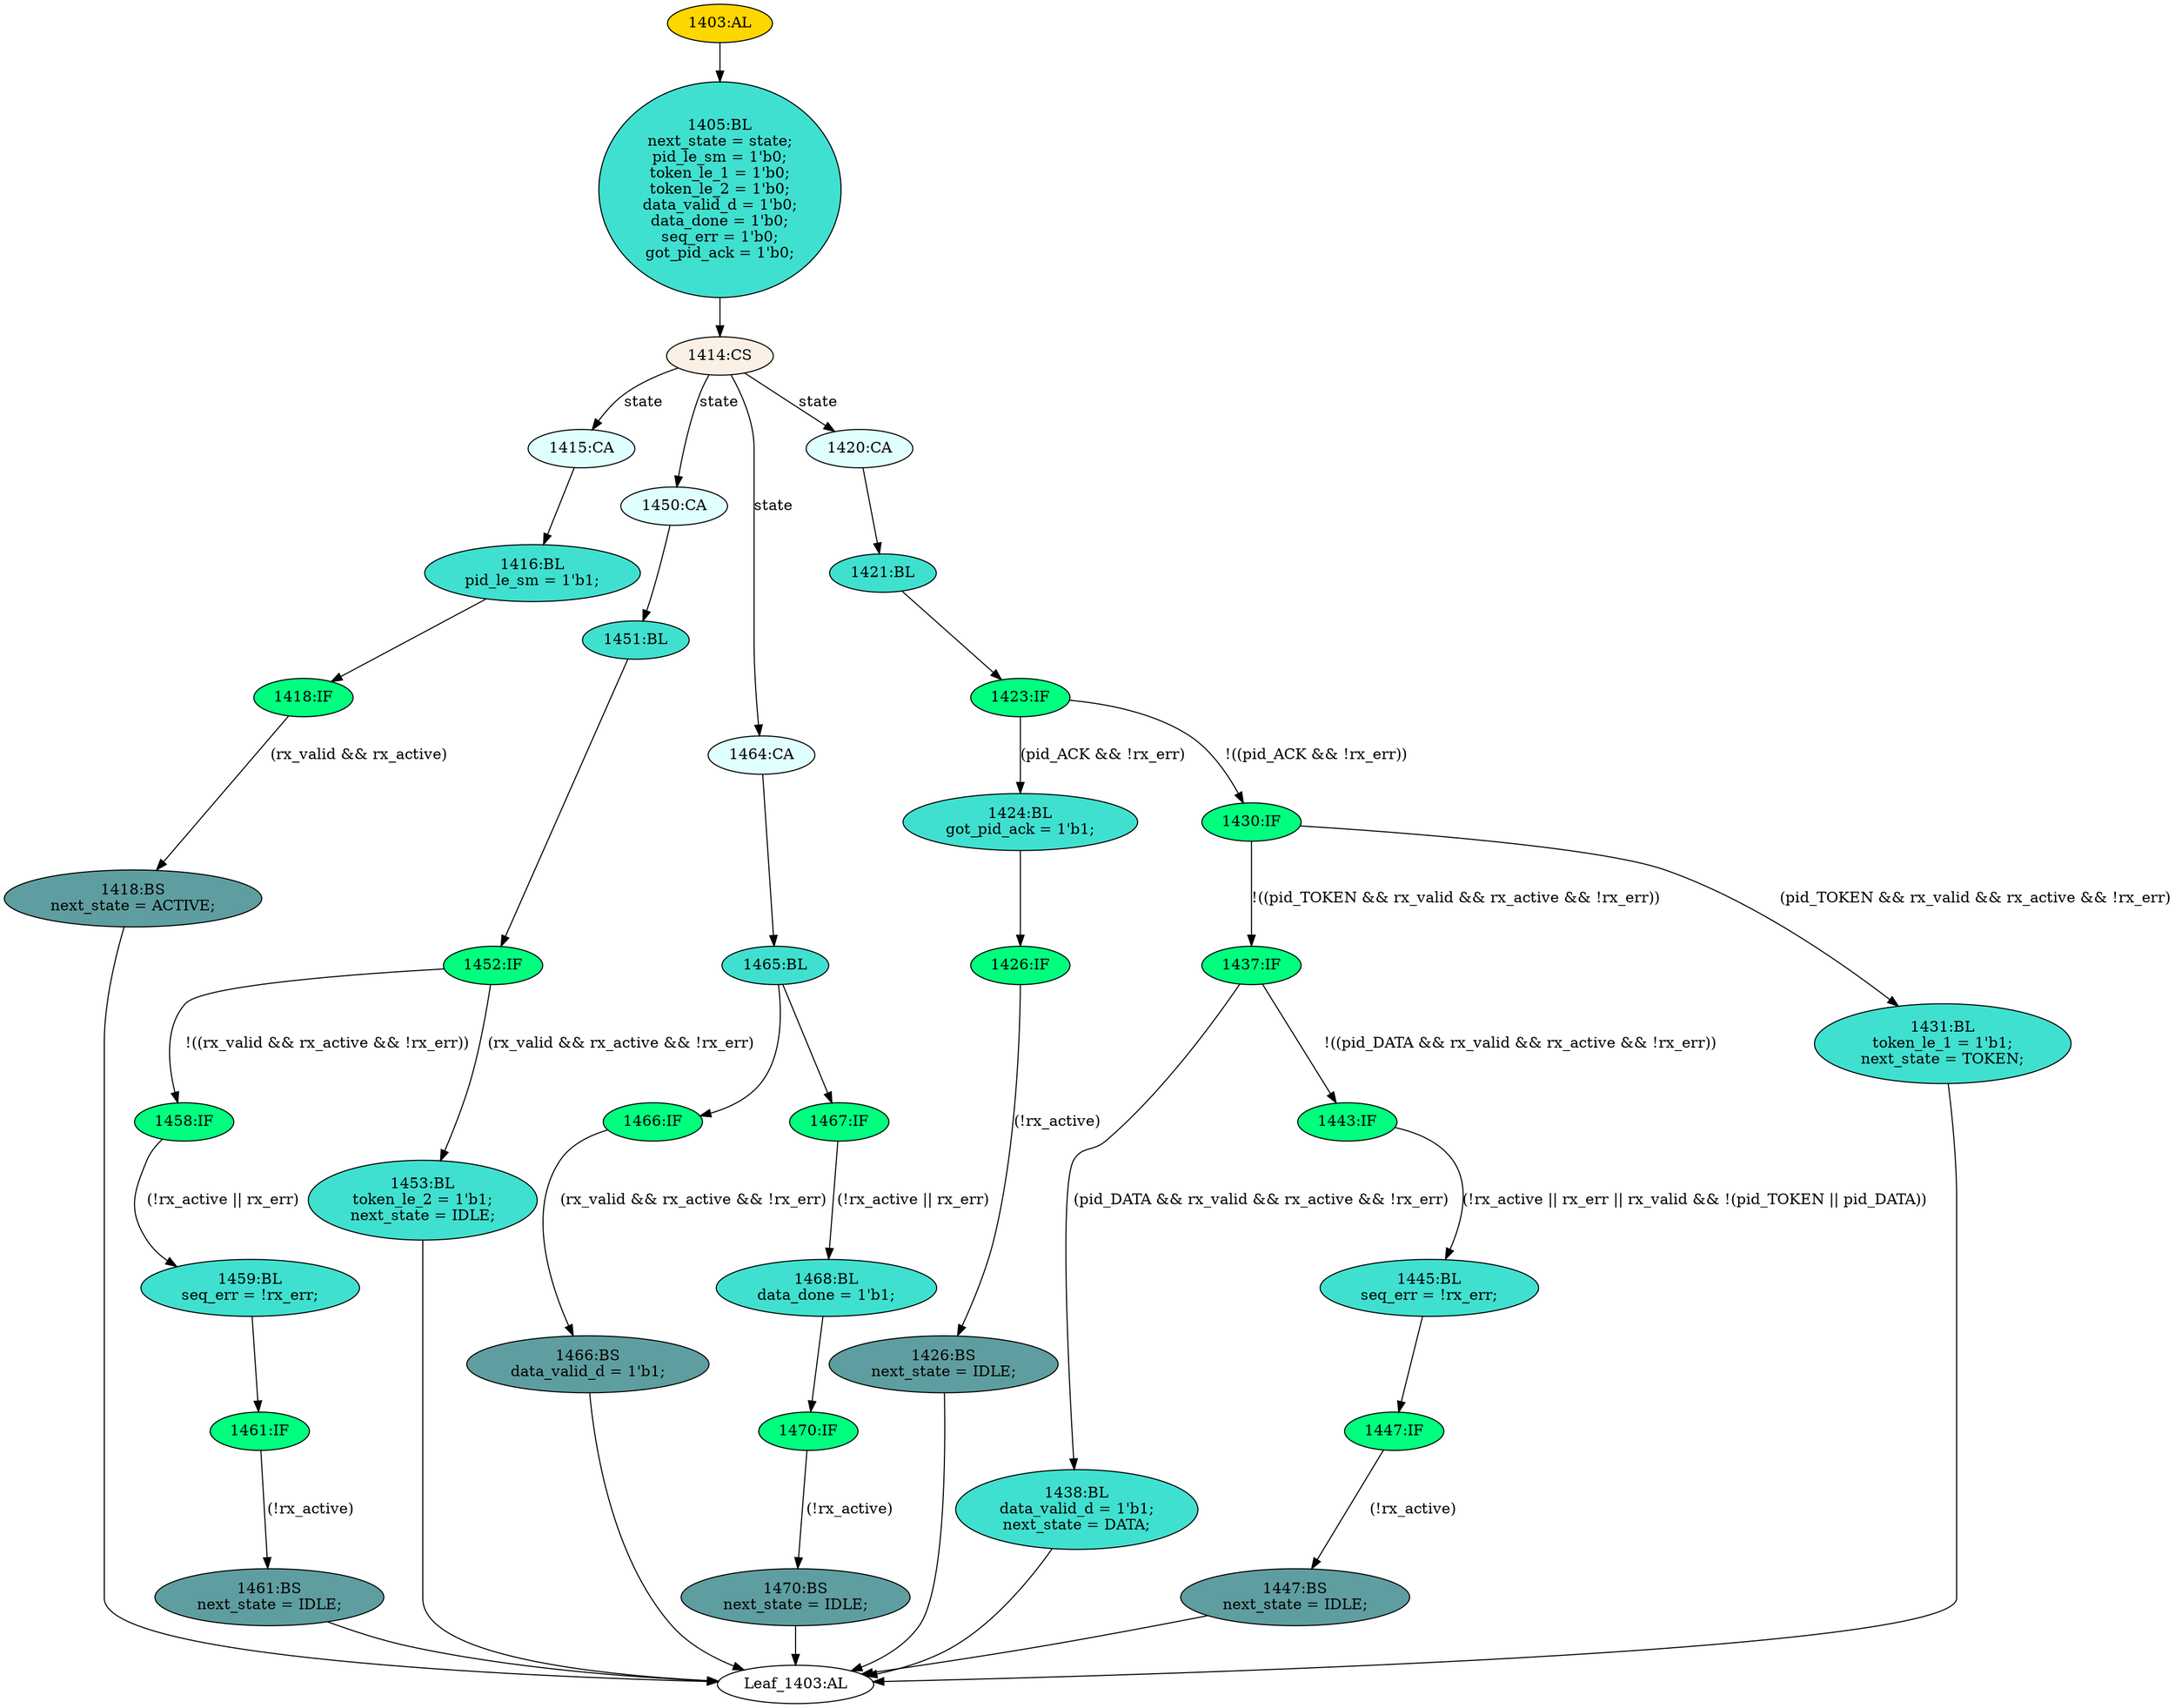 strict digraph "" {
	node [label="\N"];
	"1418:BS"	 [ast="<pyverilog.vparser.ast.BlockingSubstitution object at 0x7f0647e57a10>",
		fillcolor=cadetblue,
		label="1418:BS
next_state = ACTIVE;",
		statements="[<pyverilog.vparser.ast.BlockingSubstitution object at 0x7f0647e57a10>]",
		style=filled,
		typ=BlockingSubstitution];
	"Leaf_1403:AL"	 [def_var="['got_pid_ack', 'data_done', 'seq_err', 'token_le_1', 'token_le_2', 'pid_le_sm', 'data_valid_d', 'next_state']",
		label="Leaf_1403:AL"];
	"1418:BS" -> "Leaf_1403:AL"	 [cond="[]",
		lineno=None];
	"1415:CA"	 [ast="<pyverilog.vparser.ast.Case object at 0x7f0647df0f10>",
		fillcolor=lightcyan,
		label="1415:CA",
		statements="[]",
		style=filled,
		typ=Case];
	"1416:BL"	 [ast="<pyverilog.vparser.ast.Block object at 0x7f0647df0350>",
		fillcolor=turquoise,
		label="1416:BL
pid_le_sm = 1'b1;",
		statements="[<pyverilog.vparser.ast.BlockingSubstitution object at 0x7f0647df0210>]",
		style=filled,
		typ=Block];
	"1415:CA" -> "1416:BL"	 [cond="[]",
		lineno=None];
	"1461:BS"	 [ast="<pyverilog.vparser.ast.BlockingSubstitution object at 0x7f0647ddce10>",
		fillcolor=cadetblue,
		label="1461:BS
next_state = IDLE;",
		statements="[<pyverilog.vparser.ast.BlockingSubstitution object at 0x7f0647ddce10>]",
		style=filled,
		typ=BlockingSubstitution];
	"1461:BS" -> "Leaf_1403:AL"	 [cond="[]",
		lineno=None];
	"1470:BS"	 [ast="<pyverilog.vparser.ast.BlockingSubstitution object at 0x7f0647ddcf50>",
		fillcolor=cadetblue,
		label="1470:BS
next_state = IDLE;",
		statements="[<pyverilog.vparser.ast.BlockingSubstitution object at 0x7f0647ddcf50>]",
		style=filled,
		typ=BlockingSubstitution];
	"1470:BS" -> "Leaf_1403:AL"	 [cond="[]",
		lineno=None];
	"1421:BL"	 [ast="<pyverilog.vparser.ast.Block object at 0x7f0647de70d0>",
		fillcolor=turquoise,
		label="1421:BL",
		statements="[]",
		style=filled,
		typ=Block];
	"1423:IF"	 [ast="<pyverilog.vparser.ast.IfStatement object at 0x7f0647de7110>",
		fillcolor=springgreen,
		label="1423:IF",
		statements="[]",
		style=filled,
		typ=IfStatement];
	"1421:BL" -> "1423:IF"	 [cond="[]",
		lineno=None];
	"1466:BS"	 [ast="<pyverilog.vparser.ast.BlockingSubstitution object at 0x7f0647de75d0>",
		fillcolor=cadetblue,
		label="1466:BS
data_valid_d = 1'b1;",
		statements="[<pyverilog.vparser.ast.BlockingSubstitution object at 0x7f0647de75d0>]",
		style=filled,
		typ=BlockingSubstitution];
	"1466:BS" -> "Leaf_1403:AL"	 [cond="[]",
		lineno=None];
	"1468:BL"	 [ast="<pyverilog.vparser.ast.Block object at 0x7f0647de7b10>",
		fillcolor=turquoise,
		label="1468:BL
data_done = 1'b1;",
		statements="[<pyverilog.vparser.ast.BlockingSubstitution object at 0x7f0647de79d0>]",
		style=filled,
		typ=Block];
	"1470:IF"	 [ast="<pyverilog.vparser.ast.IfStatement object at 0x7f0647de7b50>",
		fillcolor=springgreen,
		label="1470:IF",
		statements="[]",
		style=filled,
		typ=IfStatement];
	"1468:BL" -> "1470:IF"	 [cond="[]",
		lineno=None];
	"1438:BL"	 [ast="<pyverilog.vparser.ast.Block object at 0x7f0647ddc3d0>",
		fillcolor=turquoise,
		label="1438:BL
data_valid_d = 1'b1;
next_state = DATA;",
		statements="[<pyverilog.vparser.ast.BlockingSubstitution object at 0x7f0647ddc410>, <pyverilog.vparser.ast.BlockingSubstitution object at 0x7f0647ddc590>]",
		style=filled,
		typ=Block];
	"1438:BL" -> "Leaf_1403:AL"	 [cond="[]",
		lineno=None];
	"1437:IF"	 [ast="<pyverilog.vparser.ast.IfStatement object at 0x7f0647e57c50>",
		fillcolor=springgreen,
		label="1437:IF",
		statements="[]",
		style=filled,
		typ=IfStatement];
	"1437:IF" -> "1438:BL"	 [cond="['pid_DATA', 'rx_valid', 'rx_active', 'rx_err']",
		label="(pid_DATA && rx_valid && rx_active && !rx_err)",
		lineno=1437];
	"1443:IF"	 [ast="<pyverilog.vparser.ast.IfStatement object at 0x7f0647e57c90>",
		fillcolor=springgreen,
		label="1443:IF",
		statements="[]",
		style=filled,
		typ=IfStatement];
	"1437:IF" -> "1443:IF"	 [cond="['pid_DATA', 'rx_valid', 'rx_active', 'rx_err']",
		label="!((pid_DATA && rx_valid && rx_active && !rx_err))",
		lineno=1437];
	"1445:BL"	 [ast="<pyverilog.vparser.ast.Block object at 0x7f0647e57d10>",
		fillcolor=turquoise,
		label="1445:BL
seq_err = !rx_err;",
		statements="[<pyverilog.vparser.ast.BlockingSubstitution object at 0x7f0647e57d50>]",
		style=filled,
		typ=Block];
	"1443:IF" -> "1445:BL"	 [cond="['rx_active', 'rx_err', 'rx_valid', 'pid_TOKEN', 'pid_DATA']",
		label="(!rx_active || rx_err || rx_valid && !(pid_TOKEN || pid_DATA))",
		lineno=1443];
	"1426:BS"	 [ast="<pyverilog.vparser.ast.BlockingSubstitution object at 0x7f0647de7310>",
		fillcolor=cadetblue,
		label="1426:BS
next_state = IDLE;",
		statements="[<pyverilog.vparser.ast.BlockingSubstitution object at 0x7f0647de7310>]",
		style=filled,
		typ=BlockingSubstitution];
	"1426:BS" -> "Leaf_1403:AL"	 [cond="[]",
		lineno=None];
	"1452:IF"	 [ast="<pyverilog.vparser.ast.IfStatement object at 0x7f0647de7c10>",
		fillcolor=springgreen,
		label="1452:IF",
		statements="[]",
		style=filled,
		typ=IfStatement];
	"1458:IF"	 [ast="<pyverilog.vparser.ast.IfStatement object at 0x7f0647de7c50>",
		fillcolor=springgreen,
		label="1458:IF",
		statements="[]",
		style=filled,
		typ=IfStatement];
	"1452:IF" -> "1458:IF"	 [cond="['rx_valid', 'rx_active', 'rx_err']",
		label="!((rx_valid && rx_active && !rx_err))",
		lineno=1452];
	"1453:BL"	 [ast="<pyverilog.vparser.ast.Block object at 0x7f0647de7d90>",
		fillcolor=turquoise,
		label="1453:BL
token_le_2 = 1'b1;
next_state = IDLE;",
		statements="[<pyverilog.vparser.ast.BlockingSubstitution object at 0x7f0647de7dd0>, <pyverilog.vparser.ast.BlockingSubstitution object at 0x7f0647de7f10>]",
		style=filled,
		typ=Block];
	"1452:IF" -> "1453:BL"	 [cond="['rx_valid', 'rx_active', 'rx_err']",
		label="(rx_valid && rx_active && !rx_err)",
		lineno=1452];
	"1450:CA"	 [ast="<pyverilog.vparser.ast.Case object at 0x7f0647dfa050>",
		fillcolor=lightcyan,
		label="1450:CA",
		statements="[]",
		style=filled,
		typ=Case];
	"1451:BL"	 [ast="<pyverilog.vparser.ast.Block object at 0x7f0647dfa0d0>",
		fillcolor=turquoise,
		label="1451:BL",
		statements="[]",
		style=filled,
		typ=Block];
	"1450:CA" -> "1451:BL"	 [cond="[]",
		lineno=None];
	"1447:IF"	 [ast="<pyverilog.vparser.ast.IfStatement object at 0x7f0647e57ed0>",
		fillcolor=springgreen,
		label="1447:IF",
		statements="[]",
		style=filled,
		typ=IfStatement];
	"1447:BS"	 [ast="<pyverilog.vparser.ast.BlockingSubstitution object at 0x7f0647e57f10>",
		fillcolor=cadetblue,
		label="1447:BS
next_state = IDLE;",
		statements="[<pyverilog.vparser.ast.BlockingSubstitution object at 0x7f0647e57f10>]",
		style=filled,
		typ=BlockingSubstitution];
	"1447:IF" -> "1447:BS"	 [cond="['rx_active']",
		label="(!rx_active)",
		lineno=1447];
	"1405:BL"	 [ast="<pyverilog.vparser.ast.Block object at 0x7f0647df0e10>",
		fillcolor=turquoise,
		label="1405:BL
next_state = state;
pid_le_sm = 1'b0;
token_le_1 = 1'b0;
token_le_2 = 1'b0;
data_valid_d = 1'b0;
data_done = 1'b0;
seq_err = \
1'b0;
got_pid_ack = 1'b0;",
		statements="[<pyverilog.vparser.ast.BlockingSubstitution object at 0x7f0647df0490>, <pyverilog.vparser.ast.BlockingSubstitution object at 0x7f0647df05d0>, <\
pyverilog.vparser.ast.BlockingSubstitution object at 0x7f0647df0710>, <pyverilog.vparser.ast.BlockingSubstitution object at 0x7f0647df07d0>, <\
pyverilog.vparser.ast.BlockingSubstitution object at 0x7f0647df0910>, <pyverilog.vparser.ast.BlockingSubstitution object at 0x7f0647df0a50>, <\
pyverilog.vparser.ast.BlockingSubstitution object at 0x7f0647df0b90>, <pyverilog.vparser.ast.BlockingSubstitution object at 0x7f0647df0cd0>]",
		style=filled,
		typ=Block];
	"1414:CS"	 [ast="<pyverilog.vparser.ast.CaseStatement object at 0x7f0647df0e50>",
		fillcolor=linen,
		label="1414:CS",
		statements="[]",
		style=filled,
		typ=CaseStatement];
	"1405:BL" -> "1414:CS"	 [cond="[]",
		lineno=None];
	"1424:BL"	 [ast="<pyverilog.vparser.ast.Block object at 0x7f0647de7150>",
		fillcolor=turquoise,
		label="1424:BL
got_pid_ack = 1'b1;",
		statements="[<pyverilog.vparser.ast.BlockingSubstitution object at 0x7f0647de7190>]",
		style=filled,
		typ=Block];
	"1423:IF" -> "1424:BL"	 [cond="['pid_ACK', 'rx_err']",
		label="(pid_ACK && !rx_err)",
		lineno=1423];
	"1430:IF"	 [ast="<pyverilog.vparser.ast.IfStatement object at 0x7f0647e57bd0>",
		fillcolor=springgreen,
		label="1430:IF",
		statements="[]",
		style=filled,
		typ=IfStatement];
	"1423:IF" -> "1430:IF"	 [cond="['pid_ACK', 'rx_err']",
		label="!((pid_ACK && !rx_err))",
		lineno=1423];
	"1459:BL"	 [ast="<pyverilog.vparser.ast.Block object at 0x7f0647de78d0>",
		fillcolor=turquoise,
		label="1459:BL
seq_err = !rx_err;",
		statements="[<pyverilog.vparser.ast.BlockingSubstitution object at 0x7f0647de7750>]",
		style=filled,
		typ=Block];
	"1458:IF" -> "1459:BL"	 [cond="['rx_active', 'rx_err']",
		label="(!rx_active || rx_err)",
		lineno=1458];
	"1403:AL"	 [ast="<pyverilog.vparser.ast.Always object at 0x7f0647dfa510>",
		clk_sens=False,
		fillcolor=gold,
		label="1403:AL",
		sens="['state', 'rx_valid', 'rx_active', 'rx_err', 'pid_ACK', 'pid_TOKEN', 'pid_DATA']",
		statements="[]",
		style=filled,
		typ=Always,
		use_var="['rx_err', 'rx_valid', 'state', 'rx_active', 'pid_TOKEN', 'pid_DATA', 'pid_ACK']"];
	"1403:AL" -> "1405:BL"	 [cond="[]",
		lineno=None];
	"1461:IF"	 [ast="<pyverilog.vparser.ast.IfStatement object at 0x7f0647de7910>",
		fillcolor=springgreen,
		label="1461:IF",
		statements="[]",
		style=filled,
		typ=IfStatement];
	"1459:BL" -> "1461:IF"	 [cond="[]",
		lineno=None];
	"1470:IF" -> "1470:BS"	 [cond="['rx_active']",
		label="(!rx_active)",
		lineno=1470];
	"1414:CS" -> "1415:CA"	 [cond="['state']",
		label=state,
		lineno=1414];
	"1414:CS" -> "1450:CA"	 [cond="['state']",
		label=state,
		lineno=1414];
	"1464:CA"	 [ast="<pyverilog.vparser.ast.Case object at 0x7f0647dfa110>",
		fillcolor=lightcyan,
		label="1464:CA",
		statements="[]",
		style=filled,
		typ=Case];
	"1414:CS" -> "1464:CA"	 [cond="['state']",
		label=state,
		lineno=1414];
	"1420:CA"	 [ast="<pyverilog.vparser.ast.Case object at 0x7f0647df0f90>",
		fillcolor=lightcyan,
		label="1420:CA",
		statements="[]",
		style=filled,
		typ=Case];
	"1414:CS" -> "1420:CA"	 [cond="['state']",
		label=state,
		lineno=1414];
	"1447:BS" -> "Leaf_1403:AL"	 [cond="[]",
		lineno=None];
	"1453:BL" -> "Leaf_1403:AL"	 [cond="[]",
		lineno=None];
	"1426:IF"	 [ast="<pyverilog.vparser.ast.IfStatement object at 0x7f0647de72d0>",
		fillcolor=springgreen,
		label="1426:IF",
		statements="[]",
		style=filled,
		typ=IfStatement];
	"1424:BL" -> "1426:IF"	 [cond="[]",
		lineno=None];
	"1426:IF" -> "1426:BS"	 [cond="['rx_active']",
		label="(!rx_active)",
		lineno=1426];
	"1466:IF"	 [ast="<pyverilog.vparser.ast.IfStatement object at 0x7f0647dfa1d0>",
		fillcolor=springgreen,
		label="1466:IF",
		statements="[]",
		style=filled,
		typ=IfStatement];
	"1466:IF" -> "1466:BS"	 [cond="['rx_valid', 'rx_active', 'rx_err']",
		label="(rx_valid && rx_active && !rx_err)",
		lineno=1466];
	"1430:IF" -> "1437:IF"	 [cond="['pid_TOKEN', 'rx_valid', 'rx_active', 'rx_err']",
		label="!((pid_TOKEN && rx_valid && rx_active && !rx_err))",
		lineno=1430];
	"1431:BL"	 [ast="<pyverilog.vparser.ast.Block object at 0x7f0647ddc8d0>",
		fillcolor=turquoise,
		label="1431:BL
token_le_1 = 1'b1;
next_state = TOKEN;",
		statements="[<pyverilog.vparser.ast.BlockingSubstitution object at 0x7f0647ddc910>, <pyverilog.vparser.ast.BlockingSubstitution object at 0x7f0647ddca50>]",
		style=filled,
		typ=Block];
	"1430:IF" -> "1431:BL"	 [cond="['pid_TOKEN', 'rx_valid', 'rx_active', 'rx_err']",
		label="(pid_TOKEN && rx_valid && rx_active && !rx_err)",
		lineno=1430];
	"1467:IF"	 [ast="<pyverilog.vparser.ast.IfStatement object at 0x7f0647dfa390>",
		fillcolor=springgreen,
		label="1467:IF",
		statements="[]",
		style=filled,
		typ=IfStatement];
	"1467:IF" -> "1468:BL"	 [cond="['rx_active', 'rx_err']",
		label="(!rx_active || rx_err)",
		lineno=1467];
	"1451:BL" -> "1452:IF"	 [cond="[]",
		lineno=None];
	"1465:BL"	 [ast="<pyverilog.vparser.ast.Block object at 0x7f0647dfa190>",
		fillcolor=turquoise,
		label="1465:BL",
		statements="[]",
		style=filled,
		typ=Block];
	"1464:CA" -> "1465:BL"	 [cond="[]",
		lineno=None];
	"1418:IF"	 [ast="<pyverilog.vparser.ast.IfStatement object at 0x7f0647df0390>",
		fillcolor=springgreen,
		label="1418:IF",
		statements="[]",
		style=filled,
		typ=IfStatement];
	"1418:IF" -> "1418:BS"	 [cond="['rx_valid', 'rx_active']",
		label="(rx_valid && rx_active)",
		lineno=1418];
	"1416:BL" -> "1418:IF"	 [cond="[]",
		lineno=None];
	"1420:CA" -> "1421:BL"	 [cond="[]",
		lineno=None];
	"1465:BL" -> "1466:IF"	 [cond="[]",
		lineno=None];
	"1465:BL" -> "1467:IF"	 [cond="[]",
		lineno=None];
	"1431:BL" -> "Leaf_1403:AL"	 [cond="[]",
		lineno=None];
	"1461:IF" -> "1461:BS"	 [cond="['rx_active']",
		label="(!rx_active)",
		lineno=1461];
	"1445:BL" -> "1447:IF"	 [cond="[]",
		lineno=None];
}
